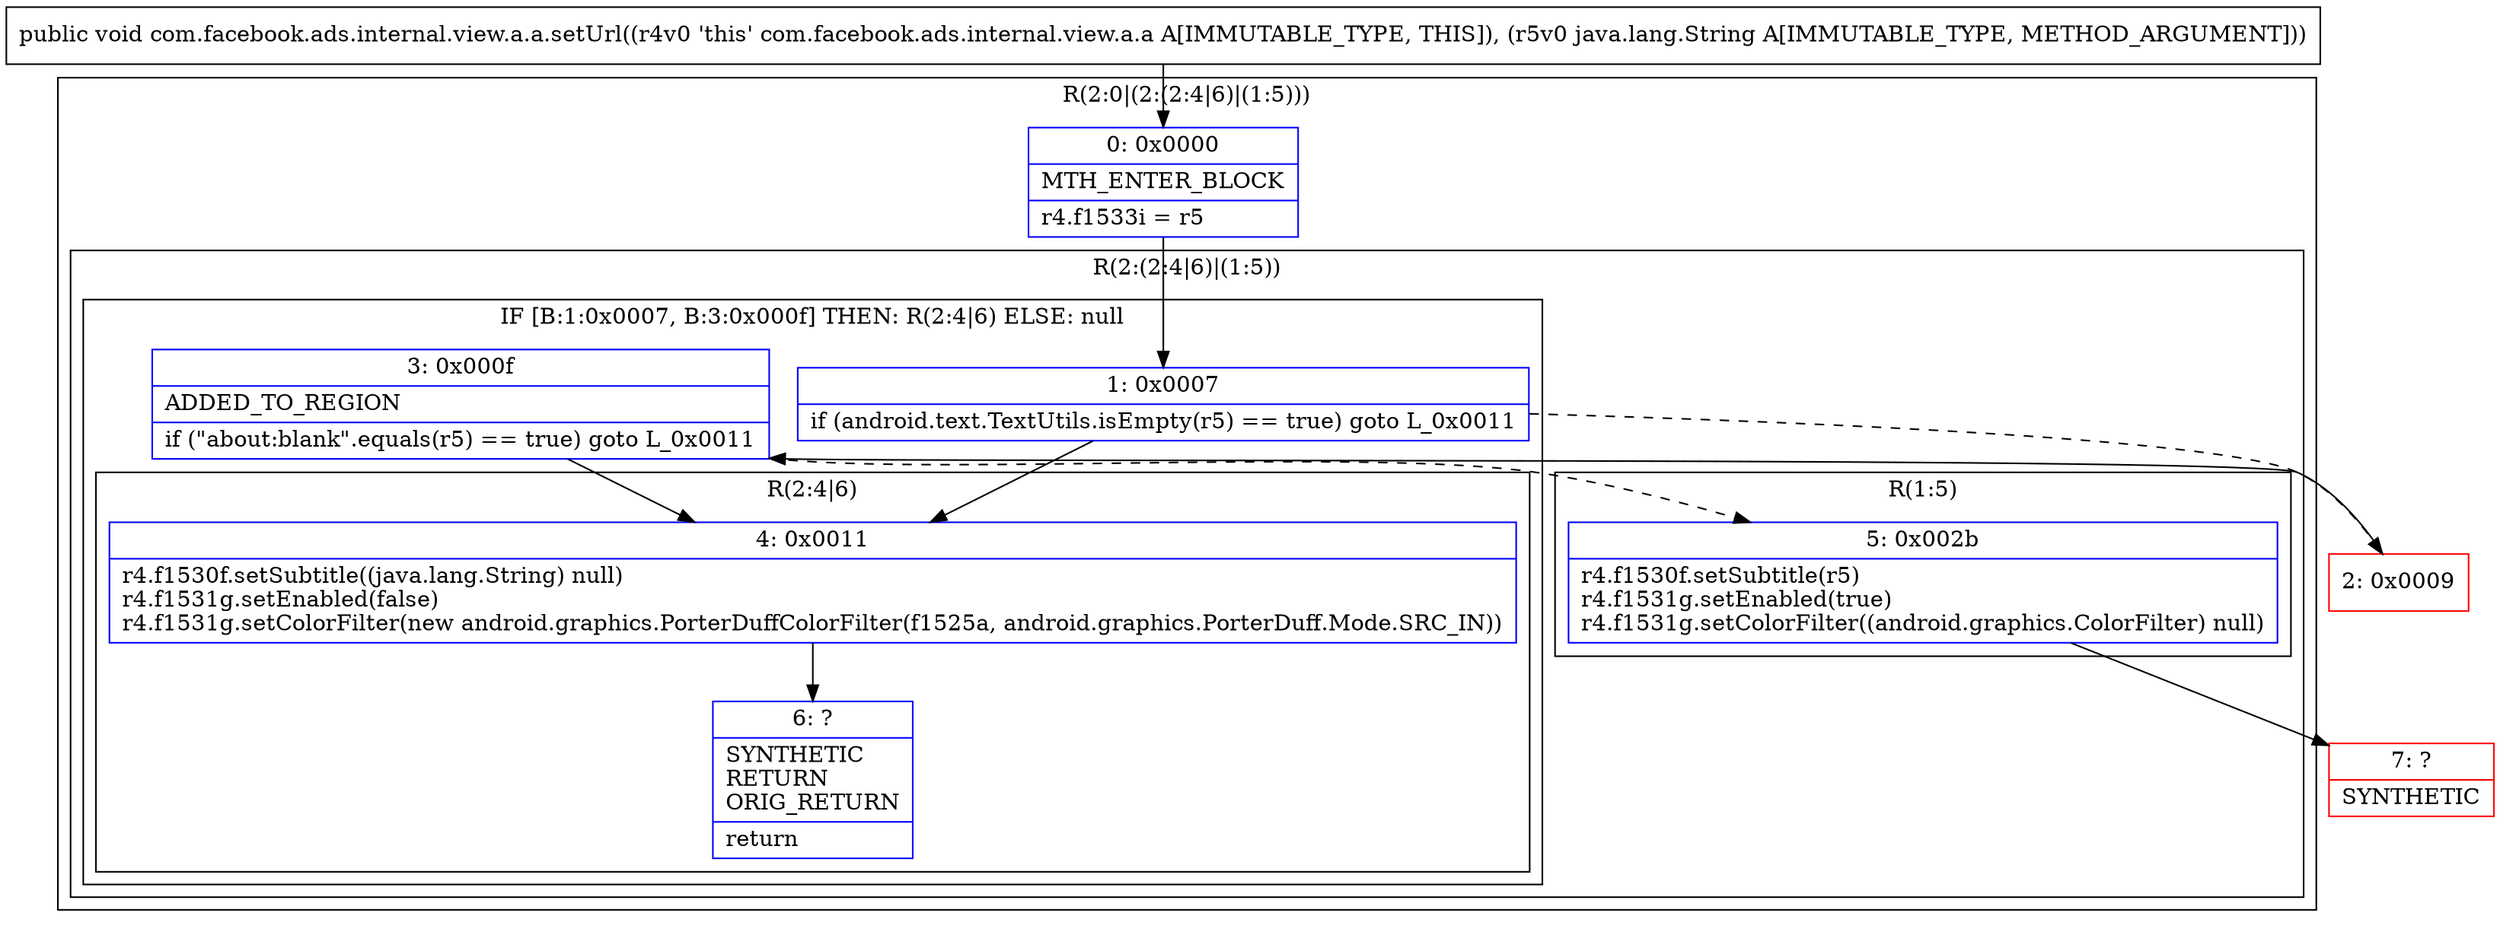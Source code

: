 digraph "CFG forcom.facebook.ads.internal.view.a.a.setUrl(Ljava\/lang\/String;)V" {
subgraph cluster_Region_2075057617 {
label = "R(2:0|(2:(2:4|6)|(1:5)))";
node [shape=record,color=blue];
Node_0 [shape=record,label="{0\:\ 0x0000|MTH_ENTER_BLOCK\l|r4.f1533i = r5\l}"];
subgraph cluster_Region_453952562 {
label = "R(2:(2:4|6)|(1:5))";
node [shape=record,color=blue];
subgraph cluster_IfRegion_1203771392 {
label = "IF [B:1:0x0007, B:3:0x000f] THEN: R(2:4|6) ELSE: null";
node [shape=record,color=blue];
Node_1 [shape=record,label="{1\:\ 0x0007|if (android.text.TextUtils.isEmpty(r5) == true) goto L_0x0011\l}"];
Node_3 [shape=record,label="{3\:\ 0x000f|ADDED_TO_REGION\l|if (\"about:blank\".equals(r5) == true) goto L_0x0011\l}"];
subgraph cluster_Region_375032850 {
label = "R(2:4|6)";
node [shape=record,color=blue];
Node_4 [shape=record,label="{4\:\ 0x0011|r4.f1530f.setSubtitle((java.lang.String) null)\lr4.f1531g.setEnabled(false)\lr4.f1531g.setColorFilter(new android.graphics.PorterDuffColorFilter(f1525a, android.graphics.PorterDuff.Mode.SRC_IN))\l}"];
Node_6 [shape=record,label="{6\:\ ?|SYNTHETIC\lRETURN\lORIG_RETURN\l|return\l}"];
}
}
subgraph cluster_Region_462916445 {
label = "R(1:5)";
node [shape=record,color=blue];
Node_5 [shape=record,label="{5\:\ 0x002b|r4.f1530f.setSubtitle(r5)\lr4.f1531g.setEnabled(true)\lr4.f1531g.setColorFilter((android.graphics.ColorFilter) null)\l}"];
}
}
}
Node_2 [shape=record,color=red,label="{2\:\ 0x0009}"];
Node_7 [shape=record,color=red,label="{7\:\ ?|SYNTHETIC\l}"];
MethodNode[shape=record,label="{public void com.facebook.ads.internal.view.a.a.setUrl((r4v0 'this' com.facebook.ads.internal.view.a.a A[IMMUTABLE_TYPE, THIS]), (r5v0 java.lang.String A[IMMUTABLE_TYPE, METHOD_ARGUMENT])) }"];
MethodNode -> Node_0;
Node_0 -> Node_1;
Node_1 -> Node_2[style=dashed];
Node_1 -> Node_4;
Node_3 -> Node_4;
Node_3 -> Node_5[style=dashed];
Node_4 -> Node_6;
Node_5 -> Node_7;
Node_2 -> Node_3;
}

